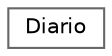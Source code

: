 digraph "Graphical Class Hierarchy"
{
 // LATEX_PDF_SIZE
  bgcolor="transparent";
  edge [fontname=Helvetica,fontsize=10,labelfontname=Helvetica,labelfontsize=10];
  node [fontname=Helvetica,fontsize=10,shape=box,height=0.2,width=0.4];
  rankdir="LR";
  Node0 [id="Node000000",label="Diario",height=0.2,width=0.4,color="grey40", fillcolor="white", style="filled",URL="$class_diario.html",tooltip="Clase que representa un diario de comidas."];
}
